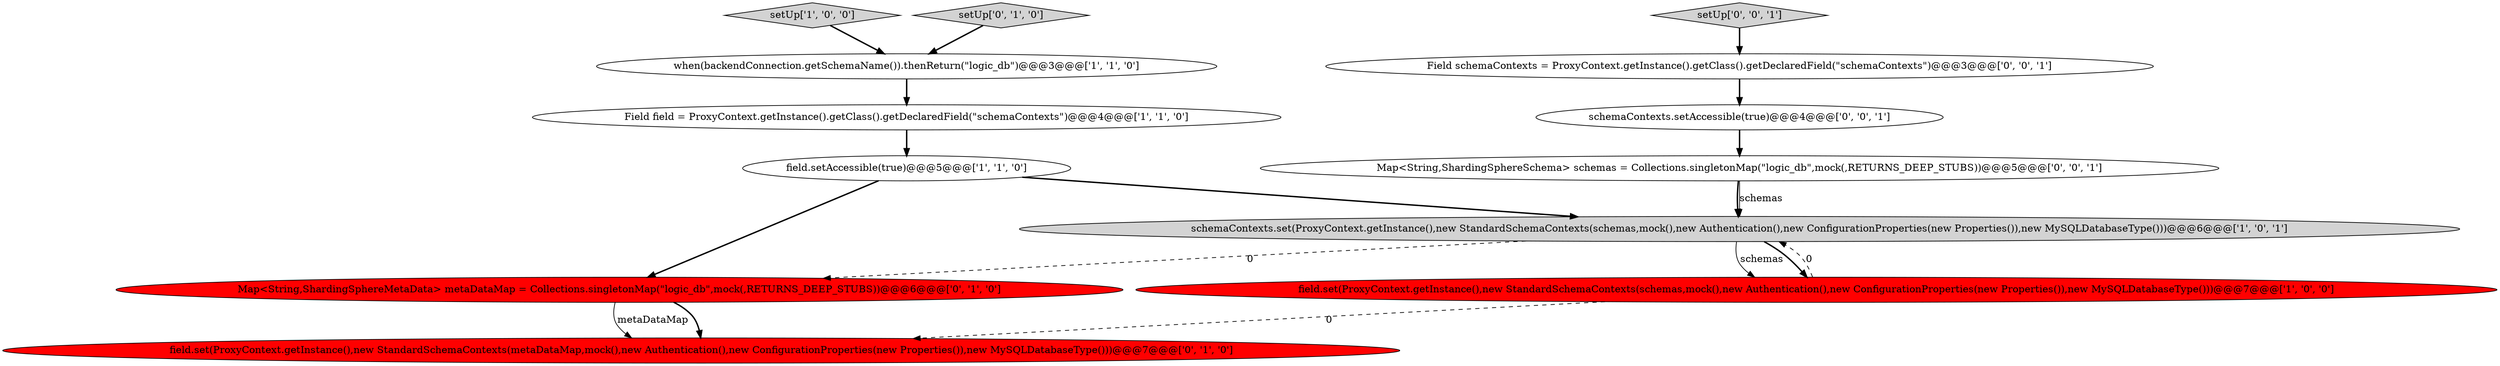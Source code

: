 digraph {
0 [style = filled, label = "schemaContexts.set(ProxyContext.getInstance(),new StandardSchemaContexts(schemas,mock(),new Authentication(),new ConfigurationProperties(new Properties()),new MySQLDatabaseType()))@@@6@@@['1', '0', '1']", fillcolor = lightgray, shape = ellipse image = "AAA0AAABBB1BBB"];
8 [style = filled, label = "field.set(ProxyContext.getInstance(),new StandardSchemaContexts(metaDataMap,mock(),new Authentication(),new ConfigurationProperties(new Properties()),new MySQLDatabaseType()))@@@7@@@['0', '1', '0']", fillcolor = red, shape = ellipse image = "AAA1AAABBB2BBB"];
5 [style = filled, label = "setUp['1', '0', '0']", fillcolor = lightgray, shape = diamond image = "AAA0AAABBB1BBB"];
3 [style = filled, label = "field.setAccessible(true)@@@5@@@['1', '1', '0']", fillcolor = white, shape = ellipse image = "AAA0AAABBB1BBB"];
6 [style = filled, label = "setUp['0', '1', '0']", fillcolor = lightgray, shape = diamond image = "AAA0AAABBB2BBB"];
7 [style = filled, label = "Map<String,ShardingSphereMetaData> metaDataMap = Collections.singletonMap(\"logic_db\",mock(,RETURNS_DEEP_STUBS))@@@6@@@['0', '1', '0']", fillcolor = red, shape = ellipse image = "AAA1AAABBB2BBB"];
9 [style = filled, label = "schemaContexts.setAccessible(true)@@@4@@@['0', '0', '1']", fillcolor = white, shape = ellipse image = "AAA0AAABBB3BBB"];
11 [style = filled, label = "Field schemaContexts = ProxyContext.getInstance().getClass().getDeclaredField(\"schemaContexts\")@@@3@@@['0', '0', '1']", fillcolor = white, shape = ellipse image = "AAA0AAABBB3BBB"];
1 [style = filled, label = "field.set(ProxyContext.getInstance(),new StandardSchemaContexts(schemas,mock(),new Authentication(),new ConfigurationProperties(new Properties()),new MySQLDatabaseType()))@@@7@@@['1', '0', '0']", fillcolor = red, shape = ellipse image = "AAA1AAABBB1BBB"];
2 [style = filled, label = "Field field = ProxyContext.getInstance().getClass().getDeclaredField(\"schemaContexts\")@@@4@@@['1', '1', '0']", fillcolor = white, shape = ellipse image = "AAA0AAABBB1BBB"];
4 [style = filled, label = "when(backendConnection.getSchemaName()).thenReturn(\"logic_db\")@@@3@@@['1', '1', '0']", fillcolor = white, shape = ellipse image = "AAA0AAABBB1BBB"];
10 [style = filled, label = "Map<String,ShardingSphereSchema> schemas = Collections.singletonMap(\"logic_db\",mock(,RETURNS_DEEP_STUBS))@@@5@@@['0', '0', '1']", fillcolor = white, shape = ellipse image = "AAA0AAABBB3BBB"];
12 [style = filled, label = "setUp['0', '0', '1']", fillcolor = lightgray, shape = diamond image = "AAA0AAABBB3BBB"];
3->0 [style = bold, label=""];
6->4 [style = bold, label=""];
10->0 [style = bold, label=""];
10->0 [style = solid, label="schemas"];
1->8 [style = dashed, label="0"];
0->1 [style = solid, label="schemas"];
4->2 [style = bold, label=""];
9->10 [style = bold, label=""];
3->7 [style = bold, label=""];
7->8 [style = bold, label=""];
11->9 [style = bold, label=""];
0->7 [style = dashed, label="0"];
0->1 [style = bold, label=""];
7->8 [style = solid, label="metaDataMap"];
5->4 [style = bold, label=""];
2->3 [style = bold, label=""];
1->0 [style = dashed, label="0"];
12->11 [style = bold, label=""];
}
